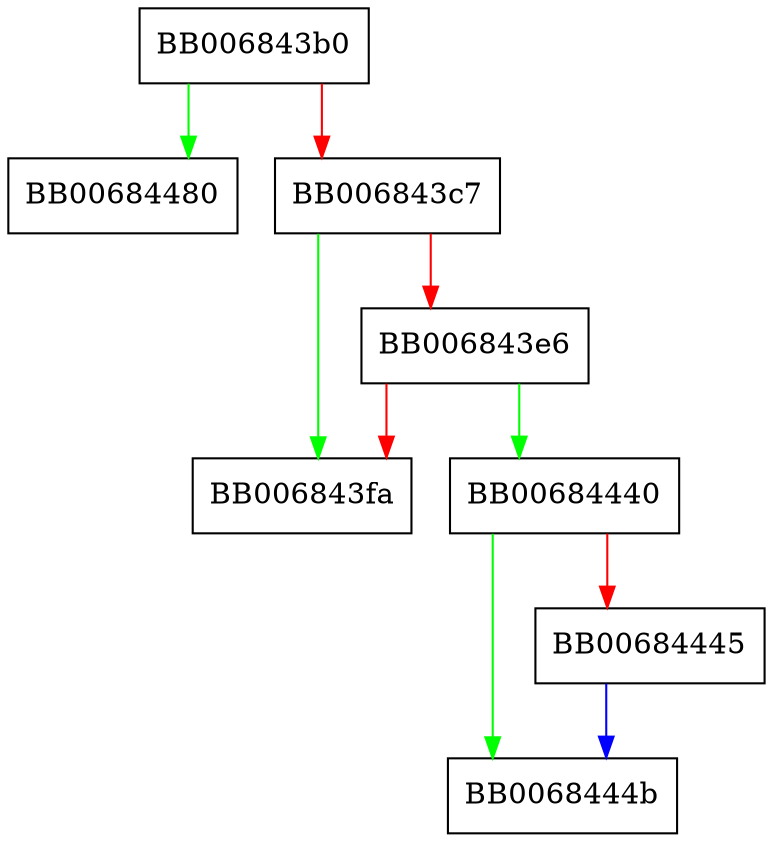 digraph X509_CRL_digest {
  node [shape="box"];
  graph [splines=ortho];
  BB006843b0 -> BB00684480 [color="green"];
  BB006843b0 -> BB006843c7 [color="red"];
  BB006843c7 -> BB006843fa [color="green"];
  BB006843c7 -> BB006843e6 [color="red"];
  BB006843e6 -> BB00684440 [color="green"];
  BB006843e6 -> BB006843fa [color="red"];
  BB00684440 -> BB0068444b [color="green"];
  BB00684440 -> BB00684445 [color="red"];
  BB00684445 -> BB0068444b [color="blue"];
}